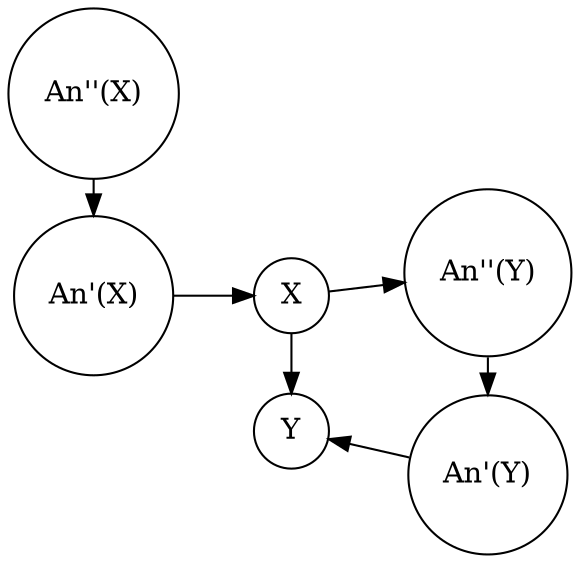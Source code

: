 digraph {
  rankdir="LR";
  node [shape=circle];

  subgraph main {
    rank=same;
    X [label="X"];
    Y [label="Y"];
    X -> Y;
  }

  subgraph An_X {
    rank=same;
    Ax1 [label="An'(X)"];
    Ax2 [label="An''(X)"];
    Ax2 -> Ax1;
  }

  subgraph An_Y {
    rank=same;
    Ay1 [label="An'(Y)"];
    Ay2 [label="An''(Y)"];
    Ay2 -> Ay1;
  }

  X -> Ay2;
  Ax1 -> X;
  Ay1 -> Y;
}

